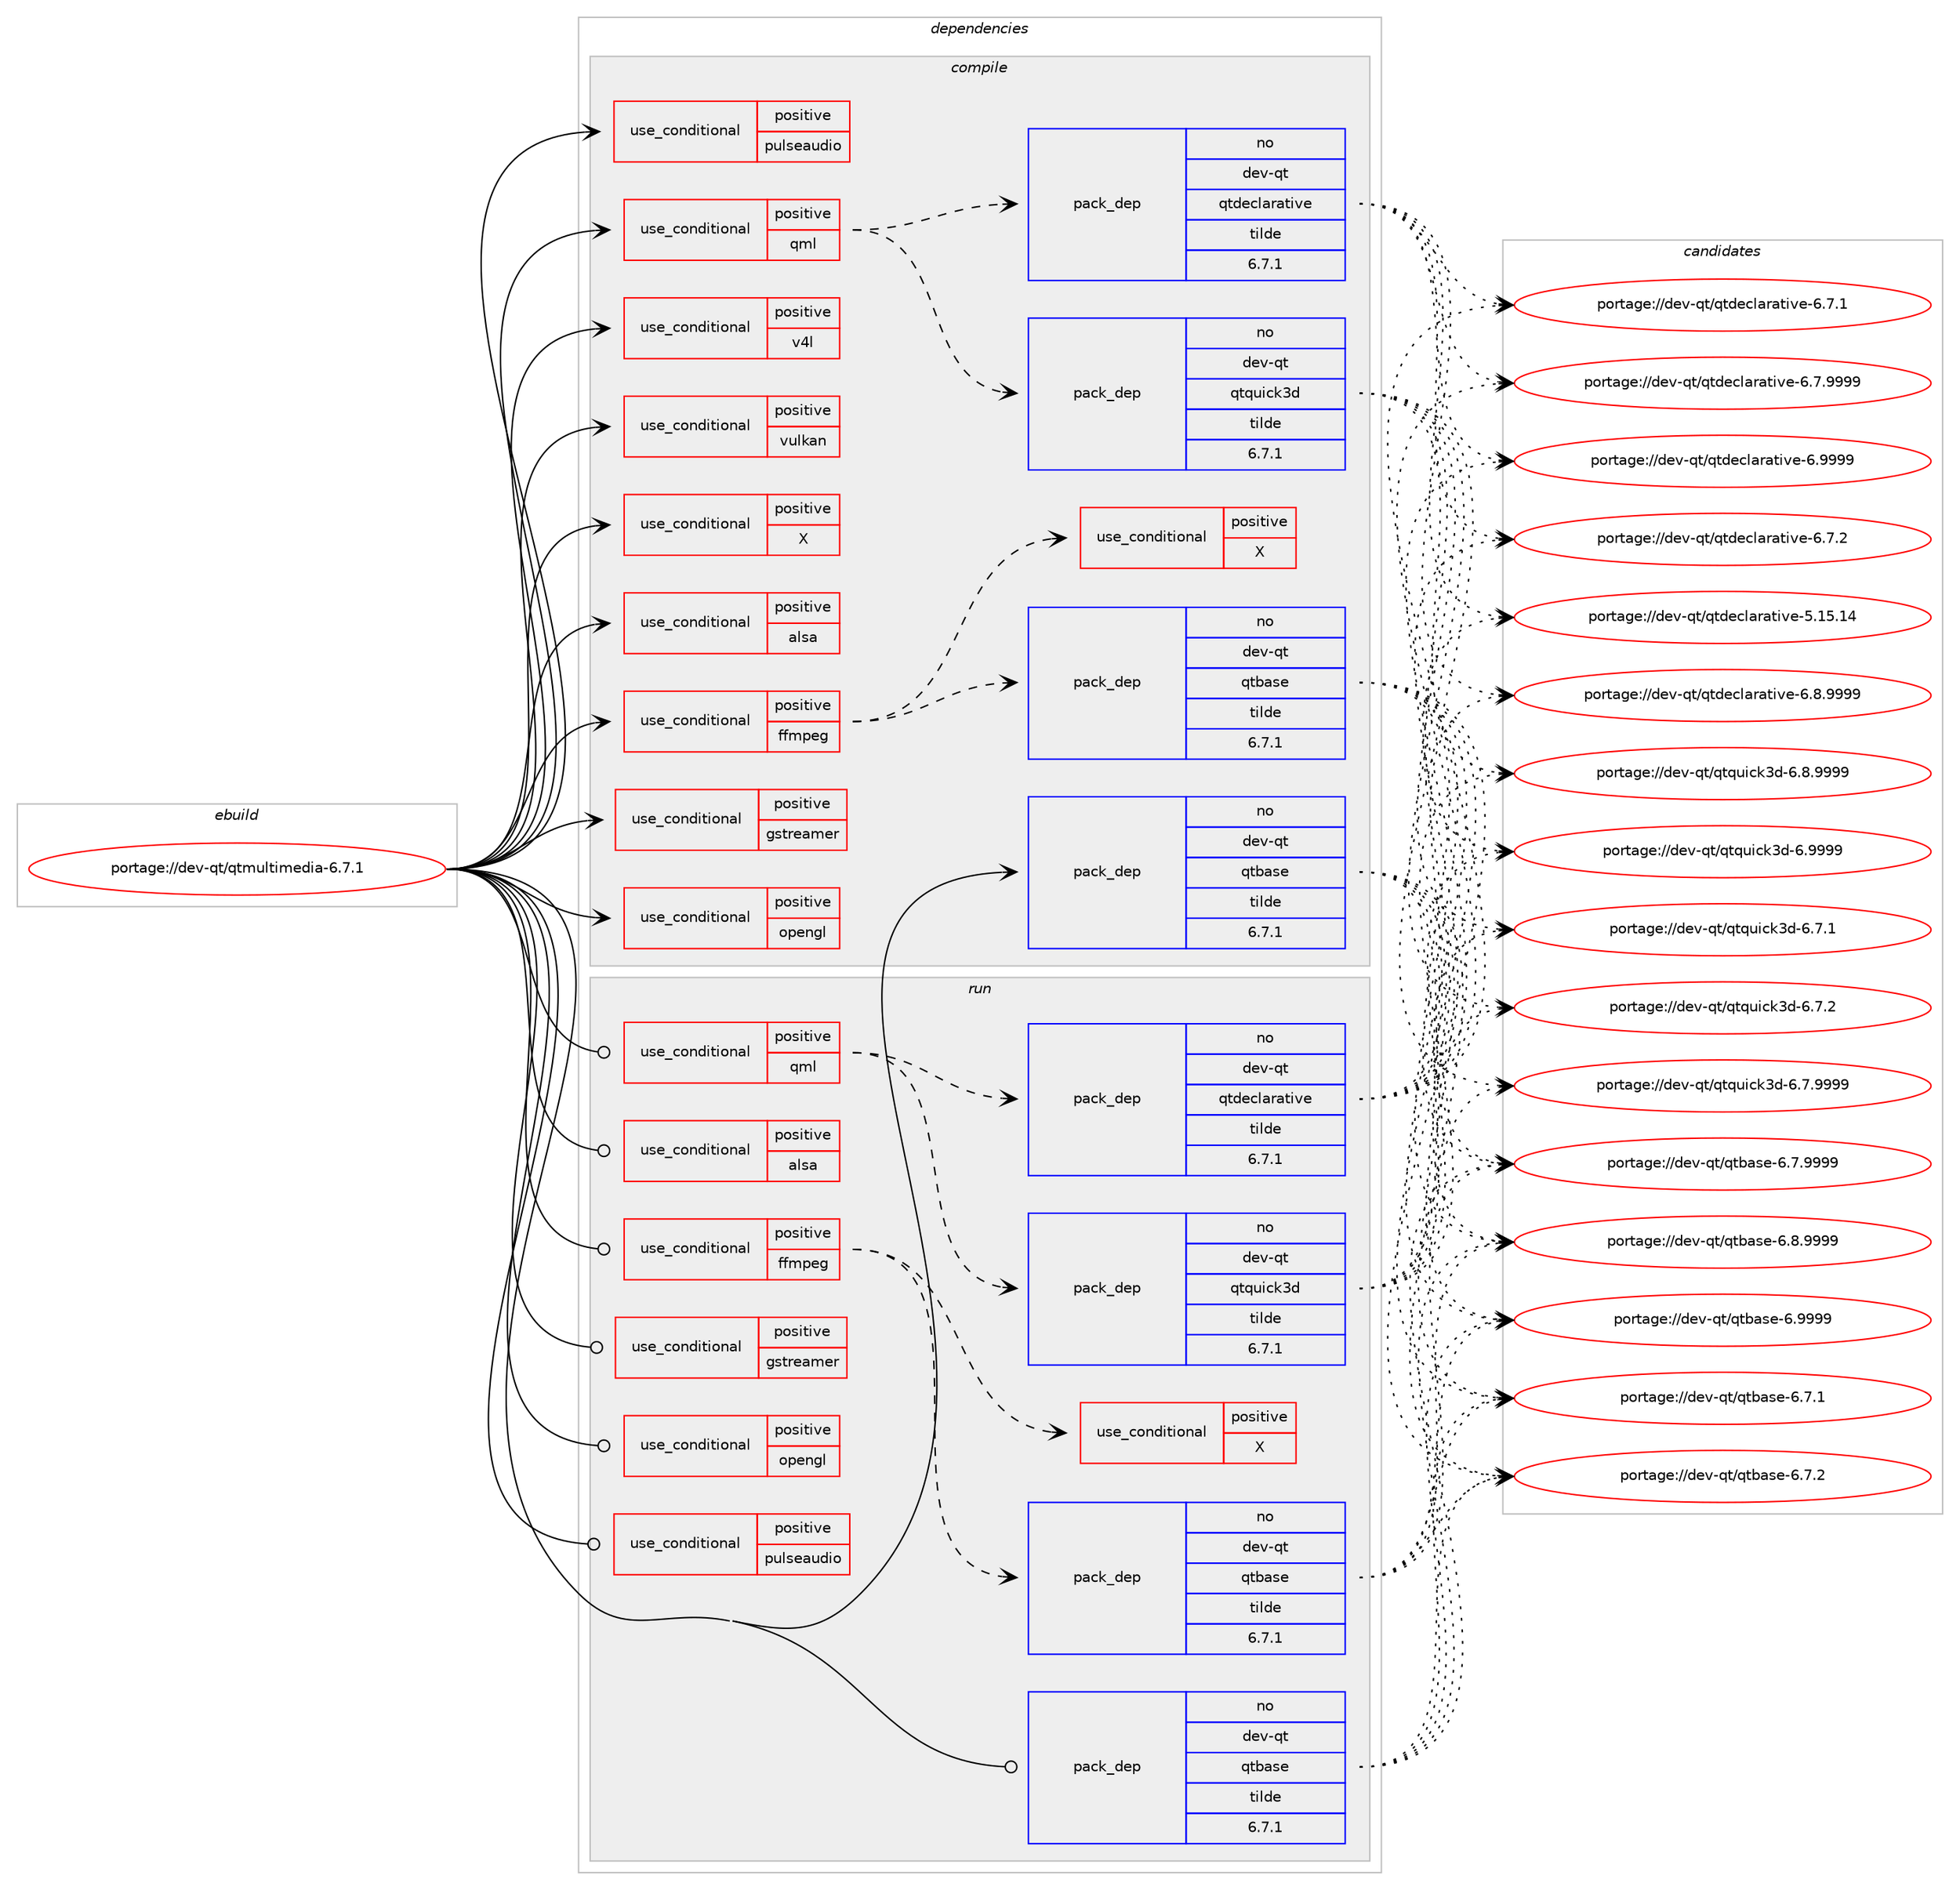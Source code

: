 digraph prolog {

# *************
# Graph options
# *************

newrank=true;
concentrate=true;
compound=true;
graph [rankdir=LR,fontname=Helvetica,fontsize=10,ranksep=1.5];#, ranksep=2.5, nodesep=0.2];
edge  [arrowhead=vee];
node  [fontname=Helvetica,fontsize=10];

# **********
# The ebuild
# **********

subgraph cluster_leftcol {
color=gray;
rank=same;
label=<<i>ebuild</i>>;
id [label="portage://dev-qt/qtmultimedia-6.7.1", color=red, width=4, href="../dev-qt/qtmultimedia-6.7.1.svg"];
}

# ****************
# The dependencies
# ****************

subgraph cluster_midcol {
color=gray;
label=<<i>dependencies</i>>;
subgraph cluster_compile {
fillcolor="#eeeeee";
style=filled;
label=<<i>compile</i>>;
subgraph cond40847 {
dependency85729 [label=<<TABLE BORDER="0" CELLBORDER="1" CELLSPACING="0" CELLPADDING="4"><TR><TD ROWSPAN="3" CELLPADDING="10">use_conditional</TD></TR><TR><TD>positive</TD></TR><TR><TD>X</TD></TR></TABLE>>, shape=none, color=red];
# *** BEGIN UNKNOWN DEPENDENCY TYPE (TODO) ***
# dependency85729 -> package_dependency(portage://dev-qt/qtmultimedia-6.7.1,install,no,x11-base,xorg-proto,none,[,,],[],[])
# *** END UNKNOWN DEPENDENCY TYPE (TODO) ***

}
id:e -> dependency85729:w [weight=20,style="solid",arrowhead="vee"];
subgraph cond40848 {
dependency85730 [label=<<TABLE BORDER="0" CELLBORDER="1" CELLSPACING="0" CELLPADDING="4"><TR><TD ROWSPAN="3" CELLPADDING="10">use_conditional</TD></TR><TR><TD>positive</TD></TR><TR><TD>alsa</TD></TR></TABLE>>, shape=none, color=red];
# *** BEGIN UNKNOWN DEPENDENCY TYPE (TODO) ***
# dependency85730 -> package_dependency(portage://dev-qt/qtmultimedia-6.7.1,install,no,media-libs,alsa-lib,none,[,,],[],[])
# *** END UNKNOWN DEPENDENCY TYPE (TODO) ***

}
id:e -> dependency85730:w [weight=20,style="solid",arrowhead="vee"];
subgraph cond40849 {
dependency85731 [label=<<TABLE BORDER="0" CELLBORDER="1" CELLSPACING="0" CELLPADDING="4"><TR><TD ROWSPAN="3" CELLPADDING="10">use_conditional</TD></TR><TR><TD>positive</TD></TR><TR><TD>ffmpeg</TD></TR></TABLE>>, shape=none, color=red];
subgraph pack43642 {
dependency85732 [label=<<TABLE BORDER="0" CELLBORDER="1" CELLSPACING="0" CELLPADDING="4" WIDTH="220"><TR><TD ROWSPAN="6" CELLPADDING="30">pack_dep</TD></TR><TR><TD WIDTH="110">no</TD></TR><TR><TD>dev-qt</TD></TR><TR><TD>qtbase</TD></TR><TR><TD>tilde</TD></TR><TR><TD>6.7.1</TD></TR></TABLE>>, shape=none, color=blue];
}
dependency85731:e -> dependency85732:w [weight=20,style="dashed",arrowhead="vee"];
# *** BEGIN UNKNOWN DEPENDENCY TYPE (TODO) ***
# dependency85731 -> package_dependency(portage://dev-qt/qtmultimedia-6.7.1,install,no,media-video,ffmpeg,none,[,,],any_same_slot,[use(optenable(vaapi),none)])
# *** END UNKNOWN DEPENDENCY TYPE (TODO) ***

subgraph cond40850 {
dependency85733 [label=<<TABLE BORDER="0" CELLBORDER="1" CELLSPACING="0" CELLPADDING="4"><TR><TD ROWSPAN="3" CELLPADDING="10">use_conditional</TD></TR><TR><TD>positive</TD></TR><TR><TD>X</TD></TR></TABLE>>, shape=none, color=red];
# *** BEGIN UNKNOWN DEPENDENCY TYPE (TODO) ***
# dependency85733 -> package_dependency(portage://dev-qt/qtmultimedia-6.7.1,install,no,x11-libs,libX11,none,[,,],[],[])
# *** END UNKNOWN DEPENDENCY TYPE (TODO) ***

# *** BEGIN UNKNOWN DEPENDENCY TYPE (TODO) ***
# dependency85733 -> package_dependency(portage://dev-qt/qtmultimedia-6.7.1,install,no,x11-libs,libXext,none,[,,],[],[])
# *** END UNKNOWN DEPENDENCY TYPE (TODO) ***

# *** BEGIN UNKNOWN DEPENDENCY TYPE (TODO) ***
# dependency85733 -> package_dependency(portage://dev-qt/qtmultimedia-6.7.1,install,no,x11-libs,libXrandr,none,[,,],[],[])
# *** END UNKNOWN DEPENDENCY TYPE (TODO) ***

}
dependency85731:e -> dependency85733:w [weight=20,style="dashed",arrowhead="vee"];
}
id:e -> dependency85731:w [weight=20,style="solid",arrowhead="vee"];
subgraph cond40851 {
dependency85734 [label=<<TABLE BORDER="0" CELLBORDER="1" CELLSPACING="0" CELLPADDING="4"><TR><TD ROWSPAN="3" CELLPADDING="10">use_conditional</TD></TR><TR><TD>positive</TD></TR><TR><TD>gstreamer</TD></TR></TABLE>>, shape=none, color=red];
# *** BEGIN UNKNOWN DEPENDENCY TYPE (TODO) ***
# dependency85734 -> package_dependency(portage://dev-qt/qtmultimedia-6.7.1,install,no,dev-libs,glib,none,[,,],[slot(2)],[])
# *** END UNKNOWN DEPENDENCY TYPE (TODO) ***

# *** BEGIN UNKNOWN DEPENDENCY TYPE (TODO) ***
# dependency85734 -> package_dependency(portage://dev-qt/qtmultimedia-6.7.1,install,no,media-libs,gst-plugins-bad,none,[,,],[slot(1.0)],[])
# *** END UNKNOWN DEPENDENCY TYPE (TODO) ***

# *** BEGIN UNKNOWN DEPENDENCY TYPE (TODO) ***
# dependency85734 -> package_dependency(portage://dev-qt/qtmultimedia-6.7.1,install,no,media-libs,gst-plugins-base,none,[,,],[slot(1.0)],[use(equal(X),none),use(optenable(opengl),none)])
# *** END UNKNOWN DEPENDENCY TYPE (TODO) ***

# *** BEGIN UNKNOWN DEPENDENCY TYPE (TODO) ***
# dependency85734 -> package_dependency(portage://dev-qt/qtmultimedia-6.7.1,install,no,media-libs,gstreamer,none,[,,],[slot(1.0)],[])
# *** END UNKNOWN DEPENDENCY TYPE (TODO) ***

}
id:e -> dependency85734:w [weight=20,style="solid",arrowhead="vee"];
subgraph cond40852 {
dependency85735 [label=<<TABLE BORDER="0" CELLBORDER="1" CELLSPACING="0" CELLPADDING="4"><TR><TD ROWSPAN="3" CELLPADDING="10">use_conditional</TD></TR><TR><TD>positive</TD></TR><TR><TD>opengl</TD></TR></TABLE>>, shape=none, color=red];
# *** BEGIN UNKNOWN DEPENDENCY TYPE (TODO) ***
# dependency85735 -> package_dependency(portage://dev-qt/qtmultimedia-6.7.1,install,no,media-libs,libglvnd,none,[,,],[],[])
# *** END UNKNOWN DEPENDENCY TYPE (TODO) ***

}
id:e -> dependency85735:w [weight=20,style="solid",arrowhead="vee"];
subgraph cond40853 {
dependency85736 [label=<<TABLE BORDER="0" CELLBORDER="1" CELLSPACING="0" CELLPADDING="4"><TR><TD ROWSPAN="3" CELLPADDING="10">use_conditional</TD></TR><TR><TD>positive</TD></TR><TR><TD>pulseaudio</TD></TR></TABLE>>, shape=none, color=red];
# *** BEGIN UNKNOWN DEPENDENCY TYPE (TODO) ***
# dependency85736 -> package_dependency(portage://dev-qt/qtmultimedia-6.7.1,install,no,media-libs,libpulse,none,[,,],[],[])
# *** END UNKNOWN DEPENDENCY TYPE (TODO) ***

}
id:e -> dependency85736:w [weight=20,style="solid",arrowhead="vee"];
subgraph cond40854 {
dependency85737 [label=<<TABLE BORDER="0" CELLBORDER="1" CELLSPACING="0" CELLPADDING="4"><TR><TD ROWSPAN="3" CELLPADDING="10">use_conditional</TD></TR><TR><TD>positive</TD></TR><TR><TD>qml</TD></TR></TABLE>>, shape=none, color=red];
subgraph pack43643 {
dependency85738 [label=<<TABLE BORDER="0" CELLBORDER="1" CELLSPACING="0" CELLPADDING="4" WIDTH="220"><TR><TD ROWSPAN="6" CELLPADDING="30">pack_dep</TD></TR><TR><TD WIDTH="110">no</TD></TR><TR><TD>dev-qt</TD></TR><TR><TD>qtdeclarative</TD></TR><TR><TD>tilde</TD></TR><TR><TD>6.7.1</TD></TR></TABLE>>, shape=none, color=blue];
}
dependency85737:e -> dependency85738:w [weight=20,style="dashed",arrowhead="vee"];
subgraph pack43644 {
dependency85739 [label=<<TABLE BORDER="0" CELLBORDER="1" CELLSPACING="0" CELLPADDING="4" WIDTH="220"><TR><TD ROWSPAN="6" CELLPADDING="30">pack_dep</TD></TR><TR><TD WIDTH="110">no</TD></TR><TR><TD>dev-qt</TD></TR><TR><TD>qtquick3d</TD></TR><TR><TD>tilde</TD></TR><TR><TD>6.7.1</TD></TR></TABLE>>, shape=none, color=blue];
}
dependency85737:e -> dependency85739:w [weight=20,style="dashed",arrowhead="vee"];
}
id:e -> dependency85737:w [weight=20,style="solid",arrowhead="vee"];
subgraph cond40855 {
dependency85740 [label=<<TABLE BORDER="0" CELLBORDER="1" CELLSPACING="0" CELLPADDING="4"><TR><TD ROWSPAN="3" CELLPADDING="10">use_conditional</TD></TR><TR><TD>positive</TD></TR><TR><TD>v4l</TD></TR></TABLE>>, shape=none, color=red];
# *** BEGIN UNKNOWN DEPENDENCY TYPE (TODO) ***
# dependency85740 -> package_dependency(portage://dev-qt/qtmultimedia-6.7.1,install,no,sys-kernel,linux-headers,none,[,,],[],[])
# *** END UNKNOWN DEPENDENCY TYPE (TODO) ***

}
id:e -> dependency85740:w [weight=20,style="solid",arrowhead="vee"];
subgraph cond40856 {
dependency85741 [label=<<TABLE BORDER="0" CELLBORDER="1" CELLSPACING="0" CELLPADDING="4"><TR><TD ROWSPAN="3" CELLPADDING="10">use_conditional</TD></TR><TR><TD>positive</TD></TR><TR><TD>vulkan</TD></TR></TABLE>>, shape=none, color=red];
# *** BEGIN UNKNOWN DEPENDENCY TYPE (TODO) ***
# dependency85741 -> package_dependency(portage://dev-qt/qtmultimedia-6.7.1,install,no,dev-util,vulkan-headers,none,[,,],[],[])
# *** END UNKNOWN DEPENDENCY TYPE (TODO) ***

}
id:e -> dependency85741:w [weight=20,style="solid",arrowhead="vee"];
subgraph pack43645 {
dependency85742 [label=<<TABLE BORDER="0" CELLBORDER="1" CELLSPACING="0" CELLPADDING="4" WIDTH="220"><TR><TD ROWSPAN="6" CELLPADDING="30">pack_dep</TD></TR><TR><TD WIDTH="110">no</TD></TR><TR><TD>dev-qt</TD></TR><TR><TD>qtbase</TD></TR><TR><TD>tilde</TD></TR><TR><TD>6.7.1</TD></TR></TABLE>>, shape=none, color=blue];
}
id:e -> dependency85742:w [weight=20,style="solid",arrowhead="vee"];
}
subgraph cluster_compileandrun {
fillcolor="#eeeeee";
style=filled;
label=<<i>compile and run</i>>;
}
subgraph cluster_run {
fillcolor="#eeeeee";
style=filled;
label=<<i>run</i>>;
subgraph cond40857 {
dependency85743 [label=<<TABLE BORDER="0" CELLBORDER="1" CELLSPACING="0" CELLPADDING="4"><TR><TD ROWSPAN="3" CELLPADDING="10">use_conditional</TD></TR><TR><TD>positive</TD></TR><TR><TD>alsa</TD></TR></TABLE>>, shape=none, color=red];
# *** BEGIN UNKNOWN DEPENDENCY TYPE (TODO) ***
# dependency85743 -> package_dependency(portage://dev-qt/qtmultimedia-6.7.1,run,no,media-libs,alsa-lib,none,[,,],[],[])
# *** END UNKNOWN DEPENDENCY TYPE (TODO) ***

}
id:e -> dependency85743:w [weight=20,style="solid",arrowhead="odot"];
subgraph cond40858 {
dependency85744 [label=<<TABLE BORDER="0" CELLBORDER="1" CELLSPACING="0" CELLPADDING="4"><TR><TD ROWSPAN="3" CELLPADDING="10">use_conditional</TD></TR><TR><TD>positive</TD></TR><TR><TD>ffmpeg</TD></TR></TABLE>>, shape=none, color=red];
subgraph pack43646 {
dependency85745 [label=<<TABLE BORDER="0" CELLBORDER="1" CELLSPACING="0" CELLPADDING="4" WIDTH="220"><TR><TD ROWSPAN="6" CELLPADDING="30">pack_dep</TD></TR><TR><TD WIDTH="110">no</TD></TR><TR><TD>dev-qt</TD></TR><TR><TD>qtbase</TD></TR><TR><TD>tilde</TD></TR><TR><TD>6.7.1</TD></TR></TABLE>>, shape=none, color=blue];
}
dependency85744:e -> dependency85745:w [weight=20,style="dashed",arrowhead="vee"];
# *** BEGIN UNKNOWN DEPENDENCY TYPE (TODO) ***
# dependency85744 -> package_dependency(portage://dev-qt/qtmultimedia-6.7.1,run,no,media-video,ffmpeg,none,[,,],any_same_slot,[use(optenable(vaapi),none)])
# *** END UNKNOWN DEPENDENCY TYPE (TODO) ***

subgraph cond40859 {
dependency85746 [label=<<TABLE BORDER="0" CELLBORDER="1" CELLSPACING="0" CELLPADDING="4"><TR><TD ROWSPAN="3" CELLPADDING="10">use_conditional</TD></TR><TR><TD>positive</TD></TR><TR><TD>X</TD></TR></TABLE>>, shape=none, color=red];
# *** BEGIN UNKNOWN DEPENDENCY TYPE (TODO) ***
# dependency85746 -> package_dependency(portage://dev-qt/qtmultimedia-6.7.1,run,no,x11-libs,libX11,none,[,,],[],[])
# *** END UNKNOWN DEPENDENCY TYPE (TODO) ***

# *** BEGIN UNKNOWN DEPENDENCY TYPE (TODO) ***
# dependency85746 -> package_dependency(portage://dev-qt/qtmultimedia-6.7.1,run,no,x11-libs,libXext,none,[,,],[],[])
# *** END UNKNOWN DEPENDENCY TYPE (TODO) ***

# *** BEGIN UNKNOWN DEPENDENCY TYPE (TODO) ***
# dependency85746 -> package_dependency(portage://dev-qt/qtmultimedia-6.7.1,run,no,x11-libs,libXrandr,none,[,,],[],[])
# *** END UNKNOWN DEPENDENCY TYPE (TODO) ***

}
dependency85744:e -> dependency85746:w [weight=20,style="dashed",arrowhead="vee"];
}
id:e -> dependency85744:w [weight=20,style="solid",arrowhead="odot"];
subgraph cond40860 {
dependency85747 [label=<<TABLE BORDER="0" CELLBORDER="1" CELLSPACING="0" CELLPADDING="4"><TR><TD ROWSPAN="3" CELLPADDING="10">use_conditional</TD></TR><TR><TD>positive</TD></TR><TR><TD>gstreamer</TD></TR></TABLE>>, shape=none, color=red];
# *** BEGIN UNKNOWN DEPENDENCY TYPE (TODO) ***
# dependency85747 -> package_dependency(portage://dev-qt/qtmultimedia-6.7.1,run,no,dev-libs,glib,none,[,,],[slot(2)],[])
# *** END UNKNOWN DEPENDENCY TYPE (TODO) ***

# *** BEGIN UNKNOWN DEPENDENCY TYPE (TODO) ***
# dependency85747 -> package_dependency(portage://dev-qt/qtmultimedia-6.7.1,run,no,media-libs,gst-plugins-bad,none,[,,],[slot(1.0)],[])
# *** END UNKNOWN DEPENDENCY TYPE (TODO) ***

# *** BEGIN UNKNOWN DEPENDENCY TYPE (TODO) ***
# dependency85747 -> package_dependency(portage://dev-qt/qtmultimedia-6.7.1,run,no,media-libs,gst-plugins-base,none,[,,],[slot(1.0)],[use(equal(X),none),use(optenable(opengl),none)])
# *** END UNKNOWN DEPENDENCY TYPE (TODO) ***

# *** BEGIN UNKNOWN DEPENDENCY TYPE (TODO) ***
# dependency85747 -> package_dependency(portage://dev-qt/qtmultimedia-6.7.1,run,no,media-libs,gstreamer,none,[,,],[slot(1.0)],[])
# *** END UNKNOWN DEPENDENCY TYPE (TODO) ***

}
id:e -> dependency85747:w [weight=20,style="solid",arrowhead="odot"];
subgraph cond40861 {
dependency85748 [label=<<TABLE BORDER="0" CELLBORDER="1" CELLSPACING="0" CELLPADDING="4"><TR><TD ROWSPAN="3" CELLPADDING="10">use_conditional</TD></TR><TR><TD>positive</TD></TR><TR><TD>opengl</TD></TR></TABLE>>, shape=none, color=red];
# *** BEGIN UNKNOWN DEPENDENCY TYPE (TODO) ***
# dependency85748 -> package_dependency(portage://dev-qt/qtmultimedia-6.7.1,run,no,media-libs,libglvnd,none,[,,],[],[])
# *** END UNKNOWN DEPENDENCY TYPE (TODO) ***

}
id:e -> dependency85748:w [weight=20,style="solid",arrowhead="odot"];
subgraph cond40862 {
dependency85749 [label=<<TABLE BORDER="0" CELLBORDER="1" CELLSPACING="0" CELLPADDING="4"><TR><TD ROWSPAN="3" CELLPADDING="10">use_conditional</TD></TR><TR><TD>positive</TD></TR><TR><TD>pulseaudio</TD></TR></TABLE>>, shape=none, color=red];
# *** BEGIN UNKNOWN DEPENDENCY TYPE (TODO) ***
# dependency85749 -> package_dependency(portage://dev-qt/qtmultimedia-6.7.1,run,no,media-libs,libpulse,none,[,,],[],[])
# *** END UNKNOWN DEPENDENCY TYPE (TODO) ***

}
id:e -> dependency85749:w [weight=20,style="solid",arrowhead="odot"];
subgraph cond40863 {
dependency85750 [label=<<TABLE BORDER="0" CELLBORDER="1" CELLSPACING="0" CELLPADDING="4"><TR><TD ROWSPAN="3" CELLPADDING="10">use_conditional</TD></TR><TR><TD>positive</TD></TR><TR><TD>qml</TD></TR></TABLE>>, shape=none, color=red];
subgraph pack43647 {
dependency85751 [label=<<TABLE BORDER="0" CELLBORDER="1" CELLSPACING="0" CELLPADDING="4" WIDTH="220"><TR><TD ROWSPAN="6" CELLPADDING="30">pack_dep</TD></TR><TR><TD WIDTH="110">no</TD></TR><TR><TD>dev-qt</TD></TR><TR><TD>qtdeclarative</TD></TR><TR><TD>tilde</TD></TR><TR><TD>6.7.1</TD></TR></TABLE>>, shape=none, color=blue];
}
dependency85750:e -> dependency85751:w [weight=20,style="dashed",arrowhead="vee"];
subgraph pack43648 {
dependency85752 [label=<<TABLE BORDER="0" CELLBORDER="1" CELLSPACING="0" CELLPADDING="4" WIDTH="220"><TR><TD ROWSPAN="6" CELLPADDING="30">pack_dep</TD></TR><TR><TD WIDTH="110">no</TD></TR><TR><TD>dev-qt</TD></TR><TR><TD>qtquick3d</TD></TR><TR><TD>tilde</TD></TR><TR><TD>6.7.1</TD></TR></TABLE>>, shape=none, color=blue];
}
dependency85750:e -> dependency85752:w [weight=20,style="dashed",arrowhead="vee"];
}
id:e -> dependency85750:w [weight=20,style="solid",arrowhead="odot"];
subgraph pack43649 {
dependency85753 [label=<<TABLE BORDER="0" CELLBORDER="1" CELLSPACING="0" CELLPADDING="4" WIDTH="220"><TR><TD ROWSPAN="6" CELLPADDING="30">pack_dep</TD></TR><TR><TD WIDTH="110">no</TD></TR><TR><TD>dev-qt</TD></TR><TR><TD>qtbase</TD></TR><TR><TD>tilde</TD></TR><TR><TD>6.7.1</TD></TR></TABLE>>, shape=none, color=blue];
}
id:e -> dependency85753:w [weight=20,style="solid",arrowhead="odot"];
}
}

# **************
# The candidates
# **************

subgraph cluster_choices {
rank=same;
color=gray;
label=<<i>candidates</i>>;

subgraph choice43642 {
color=black;
nodesep=1;
choice10010111845113116471131169897115101455446554649 [label="portage://dev-qt/qtbase-6.7.1", color=red, width=4,href="../dev-qt/qtbase-6.7.1.svg"];
choice10010111845113116471131169897115101455446554650 [label="portage://dev-qt/qtbase-6.7.2", color=red, width=4,href="../dev-qt/qtbase-6.7.2.svg"];
choice10010111845113116471131169897115101455446554657575757 [label="portage://dev-qt/qtbase-6.7.9999", color=red, width=4,href="../dev-qt/qtbase-6.7.9999.svg"];
choice10010111845113116471131169897115101455446564657575757 [label="portage://dev-qt/qtbase-6.8.9999", color=red, width=4,href="../dev-qt/qtbase-6.8.9999.svg"];
choice1001011184511311647113116989711510145544657575757 [label="portage://dev-qt/qtbase-6.9999", color=red, width=4,href="../dev-qt/qtbase-6.9999.svg"];
dependency85732:e -> choice10010111845113116471131169897115101455446554649:w [style=dotted,weight="100"];
dependency85732:e -> choice10010111845113116471131169897115101455446554650:w [style=dotted,weight="100"];
dependency85732:e -> choice10010111845113116471131169897115101455446554657575757:w [style=dotted,weight="100"];
dependency85732:e -> choice10010111845113116471131169897115101455446564657575757:w [style=dotted,weight="100"];
dependency85732:e -> choice1001011184511311647113116989711510145544657575757:w [style=dotted,weight="100"];
}
subgraph choice43643 {
color=black;
nodesep=1;
choice10010111845113116471131161001019910897114971161051181014553464953464952 [label="portage://dev-qt/qtdeclarative-5.15.14", color=red, width=4,href="../dev-qt/qtdeclarative-5.15.14.svg"];
choice1001011184511311647113116100101991089711497116105118101455446554649 [label="portage://dev-qt/qtdeclarative-6.7.1", color=red, width=4,href="../dev-qt/qtdeclarative-6.7.1.svg"];
choice1001011184511311647113116100101991089711497116105118101455446554650 [label="portage://dev-qt/qtdeclarative-6.7.2", color=red, width=4,href="../dev-qt/qtdeclarative-6.7.2.svg"];
choice1001011184511311647113116100101991089711497116105118101455446554657575757 [label="portage://dev-qt/qtdeclarative-6.7.9999", color=red, width=4,href="../dev-qt/qtdeclarative-6.7.9999.svg"];
choice1001011184511311647113116100101991089711497116105118101455446564657575757 [label="portage://dev-qt/qtdeclarative-6.8.9999", color=red, width=4,href="../dev-qt/qtdeclarative-6.8.9999.svg"];
choice100101118451131164711311610010199108971149711610511810145544657575757 [label="portage://dev-qt/qtdeclarative-6.9999", color=red, width=4,href="../dev-qt/qtdeclarative-6.9999.svg"];
dependency85738:e -> choice10010111845113116471131161001019910897114971161051181014553464953464952:w [style=dotted,weight="100"];
dependency85738:e -> choice1001011184511311647113116100101991089711497116105118101455446554649:w [style=dotted,weight="100"];
dependency85738:e -> choice1001011184511311647113116100101991089711497116105118101455446554650:w [style=dotted,weight="100"];
dependency85738:e -> choice1001011184511311647113116100101991089711497116105118101455446554657575757:w [style=dotted,weight="100"];
dependency85738:e -> choice1001011184511311647113116100101991089711497116105118101455446564657575757:w [style=dotted,weight="100"];
dependency85738:e -> choice100101118451131164711311610010199108971149711610511810145544657575757:w [style=dotted,weight="100"];
}
subgraph choice43644 {
color=black;
nodesep=1;
choice10010111845113116471131161131171059910751100455446554649 [label="portage://dev-qt/qtquick3d-6.7.1", color=red, width=4,href="../dev-qt/qtquick3d-6.7.1.svg"];
choice10010111845113116471131161131171059910751100455446554650 [label="portage://dev-qt/qtquick3d-6.7.2", color=red, width=4,href="../dev-qt/qtquick3d-6.7.2.svg"];
choice10010111845113116471131161131171059910751100455446554657575757 [label="portage://dev-qt/qtquick3d-6.7.9999", color=red, width=4,href="../dev-qt/qtquick3d-6.7.9999.svg"];
choice10010111845113116471131161131171059910751100455446564657575757 [label="portage://dev-qt/qtquick3d-6.8.9999", color=red, width=4,href="../dev-qt/qtquick3d-6.8.9999.svg"];
choice1001011184511311647113116113117105991075110045544657575757 [label="portage://dev-qt/qtquick3d-6.9999", color=red, width=4,href="../dev-qt/qtquick3d-6.9999.svg"];
dependency85739:e -> choice10010111845113116471131161131171059910751100455446554649:w [style=dotted,weight="100"];
dependency85739:e -> choice10010111845113116471131161131171059910751100455446554650:w [style=dotted,weight="100"];
dependency85739:e -> choice10010111845113116471131161131171059910751100455446554657575757:w [style=dotted,weight="100"];
dependency85739:e -> choice10010111845113116471131161131171059910751100455446564657575757:w [style=dotted,weight="100"];
dependency85739:e -> choice1001011184511311647113116113117105991075110045544657575757:w [style=dotted,weight="100"];
}
subgraph choice43645 {
color=black;
nodesep=1;
choice10010111845113116471131169897115101455446554649 [label="portage://dev-qt/qtbase-6.7.1", color=red, width=4,href="../dev-qt/qtbase-6.7.1.svg"];
choice10010111845113116471131169897115101455446554650 [label="portage://dev-qt/qtbase-6.7.2", color=red, width=4,href="../dev-qt/qtbase-6.7.2.svg"];
choice10010111845113116471131169897115101455446554657575757 [label="portage://dev-qt/qtbase-6.7.9999", color=red, width=4,href="../dev-qt/qtbase-6.7.9999.svg"];
choice10010111845113116471131169897115101455446564657575757 [label="portage://dev-qt/qtbase-6.8.9999", color=red, width=4,href="../dev-qt/qtbase-6.8.9999.svg"];
choice1001011184511311647113116989711510145544657575757 [label="portage://dev-qt/qtbase-6.9999", color=red, width=4,href="../dev-qt/qtbase-6.9999.svg"];
dependency85742:e -> choice10010111845113116471131169897115101455446554649:w [style=dotted,weight="100"];
dependency85742:e -> choice10010111845113116471131169897115101455446554650:w [style=dotted,weight="100"];
dependency85742:e -> choice10010111845113116471131169897115101455446554657575757:w [style=dotted,weight="100"];
dependency85742:e -> choice10010111845113116471131169897115101455446564657575757:w [style=dotted,weight="100"];
dependency85742:e -> choice1001011184511311647113116989711510145544657575757:w [style=dotted,weight="100"];
}
subgraph choice43646 {
color=black;
nodesep=1;
choice10010111845113116471131169897115101455446554649 [label="portage://dev-qt/qtbase-6.7.1", color=red, width=4,href="../dev-qt/qtbase-6.7.1.svg"];
choice10010111845113116471131169897115101455446554650 [label="portage://dev-qt/qtbase-6.7.2", color=red, width=4,href="../dev-qt/qtbase-6.7.2.svg"];
choice10010111845113116471131169897115101455446554657575757 [label="portage://dev-qt/qtbase-6.7.9999", color=red, width=4,href="../dev-qt/qtbase-6.7.9999.svg"];
choice10010111845113116471131169897115101455446564657575757 [label="portage://dev-qt/qtbase-6.8.9999", color=red, width=4,href="../dev-qt/qtbase-6.8.9999.svg"];
choice1001011184511311647113116989711510145544657575757 [label="portage://dev-qt/qtbase-6.9999", color=red, width=4,href="../dev-qt/qtbase-6.9999.svg"];
dependency85745:e -> choice10010111845113116471131169897115101455446554649:w [style=dotted,weight="100"];
dependency85745:e -> choice10010111845113116471131169897115101455446554650:w [style=dotted,weight="100"];
dependency85745:e -> choice10010111845113116471131169897115101455446554657575757:w [style=dotted,weight="100"];
dependency85745:e -> choice10010111845113116471131169897115101455446564657575757:w [style=dotted,weight="100"];
dependency85745:e -> choice1001011184511311647113116989711510145544657575757:w [style=dotted,weight="100"];
}
subgraph choice43647 {
color=black;
nodesep=1;
choice10010111845113116471131161001019910897114971161051181014553464953464952 [label="portage://dev-qt/qtdeclarative-5.15.14", color=red, width=4,href="../dev-qt/qtdeclarative-5.15.14.svg"];
choice1001011184511311647113116100101991089711497116105118101455446554649 [label="portage://dev-qt/qtdeclarative-6.7.1", color=red, width=4,href="../dev-qt/qtdeclarative-6.7.1.svg"];
choice1001011184511311647113116100101991089711497116105118101455446554650 [label="portage://dev-qt/qtdeclarative-6.7.2", color=red, width=4,href="../dev-qt/qtdeclarative-6.7.2.svg"];
choice1001011184511311647113116100101991089711497116105118101455446554657575757 [label="portage://dev-qt/qtdeclarative-6.7.9999", color=red, width=4,href="../dev-qt/qtdeclarative-6.7.9999.svg"];
choice1001011184511311647113116100101991089711497116105118101455446564657575757 [label="portage://dev-qt/qtdeclarative-6.8.9999", color=red, width=4,href="../dev-qt/qtdeclarative-6.8.9999.svg"];
choice100101118451131164711311610010199108971149711610511810145544657575757 [label="portage://dev-qt/qtdeclarative-6.9999", color=red, width=4,href="../dev-qt/qtdeclarative-6.9999.svg"];
dependency85751:e -> choice10010111845113116471131161001019910897114971161051181014553464953464952:w [style=dotted,weight="100"];
dependency85751:e -> choice1001011184511311647113116100101991089711497116105118101455446554649:w [style=dotted,weight="100"];
dependency85751:e -> choice1001011184511311647113116100101991089711497116105118101455446554650:w [style=dotted,weight="100"];
dependency85751:e -> choice1001011184511311647113116100101991089711497116105118101455446554657575757:w [style=dotted,weight="100"];
dependency85751:e -> choice1001011184511311647113116100101991089711497116105118101455446564657575757:w [style=dotted,weight="100"];
dependency85751:e -> choice100101118451131164711311610010199108971149711610511810145544657575757:w [style=dotted,weight="100"];
}
subgraph choice43648 {
color=black;
nodesep=1;
choice10010111845113116471131161131171059910751100455446554649 [label="portage://dev-qt/qtquick3d-6.7.1", color=red, width=4,href="../dev-qt/qtquick3d-6.7.1.svg"];
choice10010111845113116471131161131171059910751100455446554650 [label="portage://dev-qt/qtquick3d-6.7.2", color=red, width=4,href="../dev-qt/qtquick3d-6.7.2.svg"];
choice10010111845113116471131161131171059910751100455446554657575757 [label="portage://dev-qt/qtquick3d-6.7.9999", color=red, width=4,href="../dev-qt/qtquick3d-6.7.9999.svg"];
choice10010111845113116471131161131171059910751100455446564657575757 [label="portage://dev-qt/qtquick3d-6.8.9999", color=red, width=4,href="../dev-qt/qtquick3d-6.8.9999.svg"];
choice1001011184511311647113116113117105991075110045544657575757 [label="portage://dev-qt/qtquick3d-6.9999", color=red, width=4,href="../dev-qt/qtquick3d-6.9999.svg"];
dependency85752:e -> choice10010111845113116471131161131171059910751100455446554649:w [style=dotted,weight="100"];
dependency85752:e -> choice10010111845113116471131161131171059910751100455446554650:w [style=dotted,weight="100"];
dependency85752:e -> choice10010111845113116471131161131171059910751100455446554657575757:w [style=dotted,weight="100"];
dependency85752:e -> choice10010111845113116471131161131171059910751100455446564657575757:w [style=dotted,weight="100"];
dependency85752:e -> choice1001011184511311647113116113117105991075110045544657575757:w [style=dotted,weight="100"];
}
subgraph choice43649 {
color=black;
nodesep=1;
choice10010111845113116471131169897115101455446554649 [label="portage://dev-qt/qtbase-6.7.1", color=red, width=4,href="../dev-qt/qtbase-6.7.1.svg"];
choice10010111845113116471131169897115101455446554650 [label="portage://dev-qt/qtbase-6.7.2", color=red, width=4,href="../dev-qt/qtbase-6.7.2.svg"];
choice10010111845113116471131169897115101455446554657575757 [label="portage://dev-qt/qtbase-6.7.9999", color=red, width=4,href="../dev-qt/qtbase-6.7.9999.svg"];
choice10010111845113116471131169897115101455446564657575757 [label="portage://dev-qt/qtbase-6.8.9999", color=red, width=4,href="../dev-qt/qtbase-6.8.9999.svg"];
choice1001011184511311647113116989711510145544657575757 [label="portage://dev-qt/qtbase-6.9999", color=red, width=4,href="../dev-qt/qtbase-6.9999.svg"];
dependency85753:e -> choice10010111845113116471131169897115101455446554649:w [style=dotted,weight="100"];
dependency85753:e -> choice10010111845113116471131169897115101455446554650:w [style=dotted,weight="100"];
dependency85753:e -> choice10010111845113116471131169897115101455446554657575757:w [style=dotted,weight="100"];
dependency85753:e -> choice10010111845113116471131169897115101455446564657575757:w [style=dotted,weight="100"];
dependency85753:e -> choice1001011184511311647113116989711510145544657575757:w [style=dotted,weight="100"];
}
}

}
